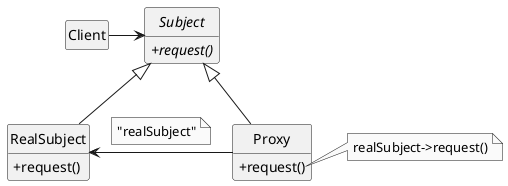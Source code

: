@startuml Proxy
hide circle
hide empty members
skinparam classAttributeIconSize 0
skinparam monochrome true

class Client

abstract class Subject {
  {abstract} +request()
}

class RealSubject {
  +request()
}

class Proxy {
  +request()
}

note right of Proxy::request
  realSubject->request()
end note

Client -right-> Subject
RealSubject -up-|> Subject
Proxy -up-|> Subject
Proxy -left-> RealSubject
note bottom on link: "realSubject"
@enduml

# FIXME realSubject should not be in a comment
